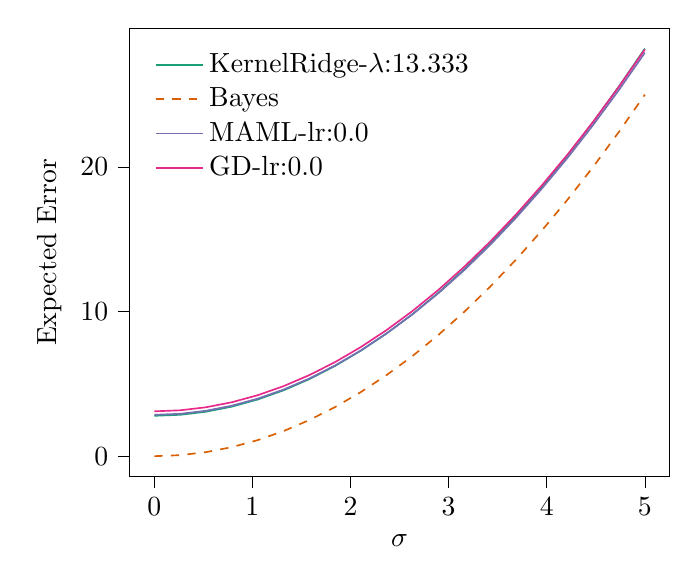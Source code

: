 % This file was created with tikzplotlib v0.10.1.
\begin{tikzpicture}

\definecolor{chocolate217952}{RGB}{217,95,2}
\definecolor{darkcyan27158119}{RGB}{27,158,119}
\definecolor{darkgray176}{RGB}{176,176,176}
\definecolor{deeppink23141138}{RGB}{231,41,138}
\definecolor{lightslategray117112179}{RGB}{117,112,179}

\begin{axis}[
legend cell align={left},
legend style={
  fill opacity=0.8,
  draw opacity=1,
  text opacity=1,
  at={(0.03,0.97)},
  anchor=north west,
  draw=none
},
tick align=outside,
tick pos=left,
x grid style={darkgray176},
xlabel={\(\displaystyle \sigma\)},
xmin=-0.25, xmax=5.25,
xtick style={color=black},
y grid style={darkgray176},
ylabel={Expected Error},
ymin=-1.409, ymax=29.59,
ytick style={color=black}
]
\addplot [semithick, darkcyan27158119]
table {%
0 2.79
0.263 2.86
0.526 3.071
0.789 3.423
1.053 3.915
1.316 4.548
1.579 5.321
1.842 6.236
2.105 7.291
2.368 8.486
2.632 9.823
2.895 11.3
3.158 12.917
3.421 14.676
3.684 16.575
3.947 18.615
4.211 20.795
4.474 23.116
4.737 25.578
5 28.181
};
\addlegendentry{KernelRidge-$\lambda$:13.333}
\addplot [semithick, chocolate217952, dashed]
table {%
0 0
0.263 0.069
0.526 0.277
0.789 0.623
1.053 1.108
1.316 1.731
1.579 2.493
1.842 3.393
2.105 4.432
2.368 5.609
2.632 6.925
2.895 8.379
3.158 9.971
3.421 11.703
3.684 13.572
3.947 15.58
4.211 17.727
4.474 20.012
4.737 22.436
5 24.998
};
\addlegendentry{Bayes}
\addplot [semithick, lightslategray117112179]
table {%
0 2.86
0.263 2.93
0.526 3.139
0.789 3.488
1.053 3.975
1.316 4.601
1.579 5.365
1.842 6.269
2.105 7.31
2.368 8.49
2.632 9.808
2.895 11.264
3.158 12.859
3.421 14.592
3.684 16.464
3.947 18.474
4.211 20.622
4.474 22.909
4.737 25.334
5 27.898
};
\addlegendentry{MAML-lr:0.0}
\addplot [semithick, deeppink23141138]
table {%
0 3.101
0.263 3.171
0.526 3.38
0.789 3.727
1.053 4.213
1.316 4.838
1.579 5.601
1.842 6.503
2.105 7.543
2.368 8.721
2.632 10.038
2.895 11.494
3.158 13.088
3.421 14.82
3.684 16.691
3.947 18.7
4.211 20.848
4.474 23.134
4.737 25.558
5 28.121
};
\addlegendentry{GD-lr:0.0}
\end{axis}

\end{tikzpicture}
